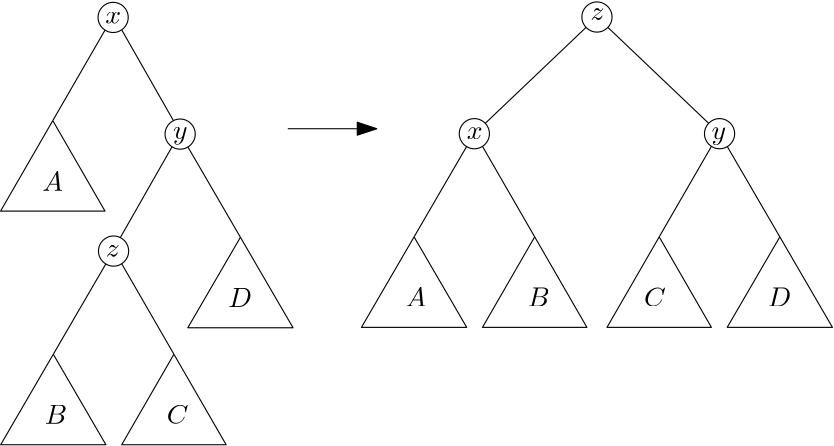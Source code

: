 <?xml version="1.0"?>
<!DOCTYPE ipe SYSTEM "ipe.dtd">
<ipe version="70206" creator="Ipe 7.2.7">
<info created="D:20211218033626" modified="D:20211218035600"/>
<ipestyle name="basic">
<symbol name="arrow/arc(spx)">
<path stroke="sym-stroke" fill="sym-stroke" pen="sym-pen">
0 0 m
-1 0.333 l
-1 -0.333 l
h
</path>
</symbol>
<symbol name="arrow/farc(spx)">
<path stroke="sym-stroke" fill="white" pen="sym-pen">
0 0 m
-1 0.333 l
-1 -0.333 l
h
</path>
</symbol>
<symbol name="arrow/ptarc(spx)">
<path stroke="sym-stroke" fill="sym-stroke" pen="sym-pen">
0 0 m
-1 0.333 l
-0.8 0 l
-1 -0.333 l
h
</path>
</symbol>
<symbol name="arrow/fptarc(spx)">
<path stroke="sym-stroke" fill="white" pen="sym-pen">
0 0 m
-1 0.333 l
-0.8 0 l
-1 -0.333 l
h
</path>
</symbol>
<symbol name="mark/circle(sx)" transformations="translations">
<path fill="sym-stroke">
0.6 0 0 0.6 0 0 e
0.4 0 0 0.4 0 0 e
</path>
</symbol>
<symbol name="mark/disk(sx)" transformations="translations">
<path fill="sym-stroke">
0.6 0 0 0.6 0 0 e
</path>
</symbol>
<symbol name="mark/fdisk(sfx)" transformations="translations">
<group>
<path fill="sym-fill">
0.5 0 0 0.5 0 0 e
</path>
<path fill="sym-stroke" fillrule="eofill">
0.6 0 0 0.6 0 0 e
0.4 0 0 0.4 0 0 e
</path>
</group>
</symbol>
<symbol name="mark/box(sx)" transformations="translations">
<path fill="sym-stroke" fillrule="eofill">
-0.6 -0.6 m
0.6 -0.6 l
0.6 0.6 l
-0.6 0.6 l
h
-0.4 -0.4 m
0.4 -0.4 l
0.4 0.4 l
-0.4 0.4 l
h
</path>
</symbol>
<symbol name="mark/square(sx)" transformations="translations">
<path fill="sym-stroke">
-0.6 -0.6 m
0.6 -0.6 l
0.6 0.6 l
-0.6 0.6 l
h
</path>
</symbol>
<symbol name="mark/fsquare(sfx)" transformations="translations">
<group>
<path fill="sym-fill">
-0.5 -0.5 m
0.5 -0.5 l
0.5 0.5 l
-0.5 0.5 l
h
</path>
<path fill="sym-stroke" fillrule="eofill">
-0.6 -0.6 m
0.6 -0.6 l
0.6 0.6 l
-0.6 0.6 l
h
-0.4 -0.4 m
0.4 -0.4 l
0.4 0.4 l
-0.4 0.4 l
h
</path>
</group>
</symbol>
<symbol name="mark/cross(sx)" transformations="translations">
<group>
<path fill="sym-stroke">
-0.43 -0.57 m
0.57 0.43 l
0.43 0.57 l
-0.57 -0.43 l
h
</path>
<path fill="sym-stroke">
-0.43 0.57 m
0.57 -0.43 l
0.43 -0.57 l
-0.57 0.43 l
h
</path>
</group>
</symbol>
<symbol name="arrow/fnormal(spx)">
<path stroke="sym-stroke" fill="white" pen="sym-pen">
0 0 m
-1 0.333 l
-1 -0.333 l
h
</path>
</symbol>
<symbol name="arrow/pointed(spx)">
<path stroke="sym-stroke" fill="sym-stroke" pen="sym-pen">
0 0 m
-1 0.333 l
-0.8 0 l
-1 -0.333 l
h
</path>
</symbol>
<symbol name="arrow/fpointed(spx)">
<path stroke="sym-stroke" fill="white" pen="sym-pen">
0 0 m
-1 0.333 l
-0.8 0 l
-1 -0.333 l
h
</path>
</symbol>
<symbol name="arrow/linear(spx)">
<path stroke="sym-stroke" pen="sym-pen">
-1 0.333 m
0 0 l
-1 -0.333 l
</path>
</symbol>
<symbol name="arrow/fdouble(spx)">
<path stroke="sym-stroke" fill="white" pen="sym-pen">
0 0 m
-1 0.333 l
-1 -0.333 l
h
-1 0 m
-2 0.333 l
-2 -0.333 l
h
</path>
</symbol>
<symbol name="arrow/double(spx)">
<path stroke="sym-stroke" fill="sym-stroke" pen="sym-pen">
0 0 m
-1 0.333 l
-1 -0.333 l
h
-1 0 m
-2 0.333 l
-2 -0.333 l
h
</path>
</symbol>
<pen name="heavier" value="0.8"/>
<pen name="fat" value="1.2"/>
<pen name="ultrafat" value="2"/>
<symbolsize name="large" value="5"/>
<symbolsize name="small" value="2"/>
<symbolsize name="tiny" value="1.1"/>
<arrowsize name="large" value="10"/>
<arrowsize name="small" value="5"/>
<arrowsize name="tiny" value="3"/>
<color name="red" value="1 0 0"/>
<color name="green" value="0 1 0"/>
<color name="blue" value="0 0 1"/>
<color name="yellow" value="1 1 0"/>
<color name="orange" value="1 0.647 0"/>
<color name="gold" value="1 0.843 0"/>
<color name="purple" value="0.627 0.125 0.941"/>
<color name="gray" value="0.745"/>
<color name="brown" value="0.647 0.165 0.165"/>
<color name="navy" value="0 0 0.502"/>
<color name="pink" value="1 0.753 0.796"/>
<color name="seagreen" value="0.18 0.545 0.341"/>
<color name="turquoise" value="0.251 0.878 0.816"/>
<color name="violet" value="0.933 0.51 0.933"/>
<color name="darkblue" value="0 0 0.545"/>
<color name="darkcyan" value="0 0.545 0.545"/>
<color name="darkgray" value="0.663"/>
<color name="darkgreen" value="0 0.392 0"/>
<color name="darkmagenta" value="0.545 0 0.545"/>
<color name="darkorange" value="1 0.549 0"/>
<color name="darkred" value="0.545 0 0"/>
<color name="lightblue" value="0.678 0.847 0.902"/>
<color name="lightcyan" value="0.878 1 1"/>
<color name="lightgray" value="0.827"/>
<color name="lightgreen" value="0.565 0.933 0.565"/>
<color name="lightyellow" value="1 1 0.878"/>
<dashstyle name="dashed" value="[4] 0"/>
<dashstyle name="dotted" value="[1 3] 0"/>
<dashstyle name="dash dotted" value="[4 2 1 2] 0"/>
<dashstyle name="dash dot dotted" value="[4 2 1 2 1 2] 0"/>
<textsize name="large" value="\large"/>
<textsize name="Large" value="\Large"/>
<textsize name="LARGE" value="\LARGE"/>
<textsize name="huge" value="\huge"/>
<textsize name="Huge" value="\Huge"/>
<textsize name="small" value="\small"/>
<textsize name="footnote" value="\footnotesize"/>
<textsize name="tiny" value="\tiny"/>
<textstyle name="center" begin="\begin{center}" end="\end{center}"/>
<textstyle name="itemize" begin="\begin{itemize}" end="\end{itemize}"/>
<textstyle name="item" begin="\begin{itemize}\item{}" end="\end{itemize}"/>
<gridsize name="4 pts" value="4"/>
<gridsize name="8 pts (~3 mm)" value="8"/>
<gridsize name="16 pts (~6 mm)" value="16"/>
<gridsize name="32 pts (~12 mm)" value="32"/>
<gridsize name="10 pts (~3.5 mm)" value="10"/>
<gridsize name="20 pts (~7 mm)" value="20"/>
<gridsize name="14 pts (~5 mm)" value="14"/>
<gridsize name="28 pts (~10 mm)" value="28"/>
<gridsize name="56 pts (~20 mm)" value="56"/>
<anglesize name="90 deg" value="90"/>
<anglesize name="60 deg" value="60"/>
<anglesize name="45 deg" value="45"/>
<anglesize name="30 deg" value="30"/>
<anglesize name="22.5 deg" value="22.5"/>
<opacity name="10%" value="0.1"/>
<opacity name="30%" value="0.3"/>
<opacity name="50%" value="0.5"/>
<opacity name="75%" value="0.75"/>
<tiling name="falling" angle="-60" step="4" width="1"/>
<tiling name="rising" angle="30" step="4" width="1"/>
</ipestyle>
<page>
<layer name="alpha"/>
<view layers="alpha" active="alpha"/>
<path layer="alpha" matrix="0.339266 0 0 0.339266 69.6869 569.22" stroke="black">
16 0 0 16 128 704 e
</path>
<path matrix="0.339266 0 0 0.339266 47.9589 537.501" stroke="black">
128 688 m
72.5843 591.983 l
183.416 591.983 l
128 688 l
128 688 l
</path>
<path matrix="0.339266 0 0 0.339266 66.7596 570.077" stroke="black">
128 688 m
72.5843 591.983 l
</path>
<path matrix="0.171379 0.292798 -0.292798 0.171379 295.703 648.21" stroke="black">
128 688 m
72.5843 591.983 l
</path>
<path matrix="0.339266 0 0 0.339266 93.8126 527.218" stroke="black">
16 0 0 16 128 704 e
</path>
<path matrix="-0.341884 0 0 0.339266 202.698 495.5" stroke="black">
128 688 m
72.5843 591.983 l
183.416 591.983 l
128 688 l
128 688 l
</path>
<path matrix="-0.341884 0 0 0.339266 183.752 528.075" stroke="black">
128 688 m
72.5843 591.983 l
</path>
<text matrix="1 0 0 1 78.2322 69.8389" transformations="translations" pos="32 736" stroke="black" type="label" width="5.694" height="4.289" depth="0" valign="baseline">$x$</text>
<text matrix="1 0 0 1 71.103 -23.4333" transformations="translations" pos="63.6018 787.855" stroke="black" type="label" width="5.242" height="4.297" depth="1.93" valign="baseline">$y$</text>
<text matrix="1 0 0 1 0 -6.26004" transformations="translations" pos="87.5986 751.934" stroke="black" type="label" width="7.472" height="6.808" depth="0" valign="baseline">$A$</text>
<text matrix="1 0 0 1 -2.06522 -2.29222" transformations="translations" pos="156.578 706.144" stroke="black" type="label" width="8.525" height="6.808" depth="0" valign="baseline">$D$</text>
<path matrix="-0.339266 0 0 0.339266 286.575 527.366" stroke="black">
16 0 0 16 128 704 e
</path>
<path matrix="-0.339266 0 0 0.339266 308.303 495.648" stroke="black">
128 688 m
72.5843 591.983 l
183.416 591.983 l
128 688 l
128 688 l
</path>
<path matrix="-0.339266 0 0 0.339266 289.503 528.223" stroke="black">
128 688 m
72.5843 591.983 l
</path>
<path matrix="0.341884 0 0 0.339266 177.69 495.648" stroke="black">
128 688 m
72.5843 591.983 l
183.416 591.983 l
128 688 l
128 688 l
</path>
<path matrix="0.341884 0 0 0.339266 196.636 528.223" stroke="black">
128 688 m
72.5843 591.983 l
</path>
<text matrix="1 0 0 1 176.775 -23.6729" pos="63.6018 787.855" stroke="black" type="label" width="5.694" height="4.289" depth="0" valign="baseline" style="math">x</text>
<text matrix="1 0 0 1 147.261 -4.109" pos="114.991 708.109" stroke="black" type="label" width="8.057" height="6.808" depth="0" valign="baseline" style="math">B</text>
<text matrix="1 0 0 1 61.825 -2.14425" pos="156.578 706.144" stroke="black" type="label" width="7.472" height="6.808" depth="0" valign="baseline">$A$</text>
<path stroke="black" arrow="normal/normal">
176 768 m
208 768 l
</path>
<path matrix="-0.171379 0.292798 0.292798 0.171379 -45.1972 606.103" stroke="black">
128 688 m
72.5843 591.983 l
</path>
<path matrix="-0.339266 0 0 0.339266 156.693 485.111" stroke="black">
16 0 0 16 128 704 e
</path>
<text matrix="1 0 0 1 46.893 -65.9279" pos="63.6018 787.855" stroke="black" type="label" width="5.071" height="4.289" depth="0" valign="baseline" style="math">z</text>
<path matrix="-0.339266 0 0 0.339266 178.421 453.393" stroke="black">
128 688 m
72.5843 591.983 l
183.416 591.983 l
128 688 l
128 688 l
</path>
<path matrix="-0.339266 0 0 0.339266 159.621 485.968" stroke="black">
128 688 m
72.5843 591.983 l
</path>
<path matrix="0.341884 0 0 0.339266 47.808 453.393" stroke="black">
128 688 m
72.5843 591.983 l
183.416 591.983 l
128 688 l
128 688 l
</path>
<path matrix="0.341884 0 0 0.339266 66.754 485.968" stroke="black">
128 688 m
72.5843 591.983 l
</path>
<text matrix="1 0 0 1 17.379 -46.364" pos="114.991 708.109" stroke="black" type="label" width="7.833" height="6.808" depth="0" valign="baseline" style="math">C</text>
<text matrix="1 0 0 1 -68.057 -44.3993" pos="156.578 706.144" stroke="black" type="label" width="8.057" height="6.808" depth="0" valign="baseline" style="math">B</text>
<path matrix="0.339266 0 0 0.339266 287.999 527.366" stroke="black">
16 0 0 16 128 704 e
</path>
<path matrix="0.339266 0 0 0.339266 266.271 495.648" stroke="black">
128 688 m
72.5843 591.983 l
183.416 591.983 l
128 688 l
128 688 l
</path>
<path matrix="0.339266 0 0 0.339266 285.071 528.223" stroke="black">
128 688 m
72.5843 591.983 l
</path>
<path matrix="-0.341884 0 0 0.339266 396.884 495.648" stroke="black">
128 688 m
72.5843 591.983 l
183.416 591.983 l
128 688 l
128 688 l
</path>
<path matrix="-0.341884 0 0 0.339266 377.938 528.223" stroke="black">
128 688 m
72.5843 591.983 l
</path>
<text matrix="1 0 0 1 264.902 -23.6729" pos="63.6018 787.855" stroke="black" type="label" width="5.242" height="4.297" depth="1.93" valign="baseline" style="math">y</text>
<text matrix="1 0 0 1 189.274 -4.109" pos="114.991 708.109" stroke="black" type="label" width="7.833" height="6.808" depth="0" valign="baseline" style="math">C</text>
<text matrix="1 0 0 1 192.121 -2.14425" pos="156.578 706.144" stroke="black" type="label" width="8.525" height="6.808" depth="0" valign="baseline" style="math">D</text>
<path stroke="black">
327.493 769.951 m
291.219 804.469 l
</path>
<path stroke="black">
283.355 804.469 m
247.081 769.951 l
</path>
<path matrix="-0.339266 0 0 0.339266 330.713 569.368" stroke="black">
16 0 0 16 128 704 e
</path>
<text matrix="1 0 0 1 252.926 71.1494" pos="32 736" stroke="black" type="label" width="5.071" height="4.289" depth="0" valign="baseline" style="math">z</text>
</page>
</ipe>
